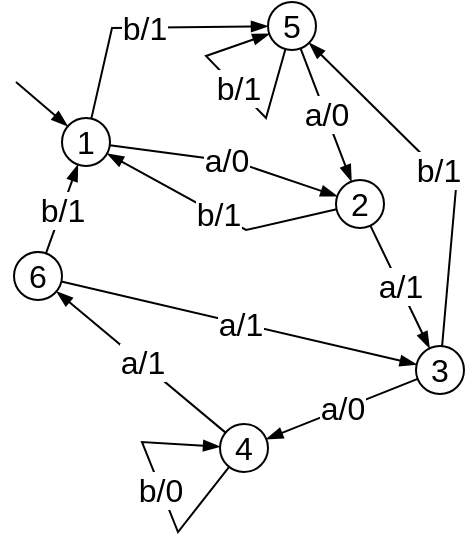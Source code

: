 <mxfile version="21.7.5" type="device">
  <diagram name="Страница — 1" id="svp2YQaz2aHfOG72js31">
    <mxGraphModel dx="872" dy="827" grid="0" gridSize="10" guides="1" tooltips="1" connect="1" arrows="1" fold="1" page="0" pageScale="1" pageWidth="827" pageHeight="1169" math="0" shadow="0">
      <root>
        <mxCell id="0" />
        <mxCell id="1" parent="0" />
        <mxCell id="5e5Drool1029RDPdJJ9p-1" value="1" style="ellipse;whiteSpace=wrap;html=1;fontFamily=Helvetica;fontSize=16;" parent="1" vertex="1">
          <mxGeometry x="-42" y="106" width="24" height="24" as="geometry" />
        </mxCell>
        <mxCell id="5e5Drool1029RDPdJJ9p-2" value="2" style="ellipse;whiteSpace=wrap;html=1;fontFamily=Helvetica;fontSize=16;" parent="1" vertex="1">
          <mxGeometry x="95" y="137" width="24" height="24" as="geometry" />
        </mxCell>
        <mxCell id="5e5Drool1029RDPdJJ9p-5" value="5" style="ellipse;whiteSpace=wrap;html=1;fontFamily=Helvetica;fontSize=16;" parent="1" vertex="1">
          <mxGeometry x="61" y="48" width="24" height="24" as="geometry" />
        </mxCell>
        <mxCell id="5e5Drool1029RDPdJJ9p-10" value="b/1" style="edgeStyle=none;shape=connector;rounded=0;orthogonalLoop=1;jettySize=auto;html=1;labelBackgroundColor=default;fontFamily=Helvetica;fontSize=16;fontColor=default;endArrow=blockThin;endFill=1;" parent="1" source="5e5Drool1029RDPdJJ9p-1" target="5e5Drool1029RDPdJJ9p-5" edge="1">
          <mxGeometry x="0.005" relative="1" as="geometry">
            <mxPoint x="38" y="135" as="sourcePoint" />
            <mxPoint x="132" y="222" as="targetPoint" />
            <Array as="points">
              <mxPoint x="-17" y="61" />
            </Array>
            <mxPoint as="offset" />
          </mxGeometry>
        </mxCell>
        <mxCell id="5e5Drool1029RDPdJJ9p-15" style="edgeStyle=none;shape=connector;rounded=0;orthogonalLoop=1;jettySize=auto;html=1;labelBackgroundColor=default;fontFamily=Helvetica;fontSize=16;fontColor=default;endArrow=blockThin;endFill=1;" parent="1" target="5e5Drool1029RDPdJJ9p-1" edge="1">
          <mxGeometry relative="1" as="geometry">
            <mxPoint x="-65" y="88" as="sourcePoint" />
            <mxPoint x="-20.0" y="113.726" as="targetPoint" />
          </mxGeometry>
        </mxCell>
        <mxCell id="Qa4QHLr7aCHY2gj8fnbk-11" value="a/0" style="edgeStyle=none;shape=connector;rounded=0;orthogonalLoop=1;jettySize=auto;html=1;labelBackgroundColor=default;fontFamily=Helvetica;fontSize=16;fontColor=default;endArrow=blockThin;endFill=1;" parent="1" source="5e5Drool1029RDPdJJ9p-1" target="5e5Drool1029RDPdJJ9p-2" edge="1">
          <mxGeometry relative="1" as="geometry">
            <mxPoint x="57.84" y="264.09" as="sourcePoint" />
            <mxPoint x="128.84" y="230.09" as="targetPoint" />
            <Array as="points">
              <mxPoint x="45" y="128" />
            </Array>
          </mxGeometry>
        </mxCell>
        <mxCell id="Qa4QHLr7aCHY2gj8fnbk-20" value="3" style="ellipse;whiteSpace=wrap;html=1;fontFamily=Helvetica;fontSize=16;" parent="1" vertex="1">
          <mxGeometry x="135" y="220" width="24" height="24" as="geometry" />
        </mxCell>
        <mxCell id="Qa4QHLr7aCHY2gj8fnbk-21" value="a/1" style="edgeStyle=none;shape=connector;rounded=0;orthogonalLoop=1;jettySize=auto;html=1;labelBackgroundColor=default;fontFamily=Helvetica;fontSize=16;fontColor=default;endArrow=blockThin;endFill=1;" parent="1" source="5e5Drool1029RDPdJJ9p-2" target="Qa4QHLr7aCHY2gj8fnbk-20" edge="1">
          <mxGeometry relative="1" as="geometry">
            <mxPoint x="152.51" y="161.49" as="sourcePoint" />
            <mxPoint x="202.51" y="111.49" as="targetPoint" />
            <Array as="points" />
          </mxGeometry>
        </mxCell>
        <mxCell id="Qa4QHLr7aCHY2gj8fnbk-24" value="a/0" style="edgeStyle=none;shape=connector;rounded=0;orthogonalLoop=1;jettySize=auto;html=1;labelBackgroundColor=default;fontFamily=Helvetica;fontSize=16;fontColor=default;endArrow=blockThin;endFill=1;" parent="1" source="5e5Drool1029RDPdJJ9p-5" target="5e5Drool1029RDPdJJ9p-2" edge="1">
          <mxGeometry relative="1" as="geometry">
            <mxPoint x="86" y="102" as="sourcePoint" />
            <mxPoint x="177" y="102" as="targetPoint" />
            <Array as="points" />
          </mxGeometry>
        </mxCell>
        <mxCell id="Qa4QHLr7aCHY2gj8fnbk-25" value="4" style="ellipse;whiteSpace=wrap;html=1;fontFamily=Helvetica;fontSize=16;" parent="1" vertex="1">
          <mxGeometry x="37" y="259" width="24" height="24" as="geometry" />
        </mxCell>
        <mxCell id="Qa4QHLr7aCHY2gj8fnbk-29" value="a/0" style="edgeStyle=none;shape=connector;rounded=0;orthogonalLoop=1;jettySize=auto;html=1;labelBackgroundColor=default;fontFamily=Helvetica;fontSize=16;fontColor=default;endArrow=blockThin;endFill=1;" parent="1" source="Qa4QHLr7aCHY2gj8fnbk-20" target="Qa4QHLr7aCHY2gj8fnbk-25" edge="1">
          <mxGeometry relative="1" as="geometry">
            <mxPoint x="75.84" y="201.49" as="sourcePoint" />
            <mxPoint x="105.84" y="262.49" as="targetPoint" />
            <Array as="points" />
          </mxGeometry>
        </mxCell>
        <mxCell id="Qa4QHLr7aCHY2gj8fnbk-30" value="6" style="ellipse;whiteSpace=wrap;html=1;fontFamily=Helvetica;fontSize=16;" parent="1" vertex="1">
          <mxGeometry x="-66" y="173" width="24" height="24" as="geometry" />
        </mxCell>
        <mxCell id="Qa4QHLr7aCHY2gj8fnbk-31" value="b/1" style="edgeStyle=none;shape=connector;rounded=0;orthogonalLoop=1;jettySize=auto;html=1;labelBackgroundColor=default;fontFamily=Helvetica;fontSize=16;fontColor=default;endArrow=blockThin;endFill=1;" parent="1" source="Qa4QHLr7aCHY2gj8fnbk-30" target="5e5Drool1029RDPdJJ9p-1" edge="1">
          <mxGeometry relative="1" as="geometry">
            <mxPoint x="65.09" y="191.57" as="sourcePoint" />
            <mxPoint x="-8.91" y="201.57" as="targetPoint" />
            <Array as="points" />
          </mxGeometry>
        </mxCell>
        <mxCell id="Qa4QHLr7aCHY2gj8fnbk-32" value="b/1" style="edgeStyle=none;shape=connector;rounded=0;orthogonalLoop=1;jettySize=auto;html=1;labelBackgroundColor=default;fontFamily=Helvetica;fontSize=16;fontColor=default;endArrow=blockThin;endFill=1;" parent="1" source="5e5Drool1029RDPdJJ9p-2" target="5e5Drool1029RDPdJJ9p-1" edge="1">
          <mxGeometry relative="1" as="geometry">
            <mxPoint x="59" y="192" as="sourcePoint" />
            <mxPoint x="33.96" y="166.4" as="targetPoint" />
            <Array as="points">
              <mxPoint x="50" y="162" />
            </Array>
          </mxGeometry>
        </mxCell>
        <mxCell id="Qa4QHLr7aCHY2gj8fnbk-33" value="b/1" style="edgeStyle=none;shape=connector;rounded=0;orthogonalLoop=1;jettySize=auto;html=1;labelBackgroundColor=default;fontFamily=Helvetica;fontSize=16;fontColor=default;endArrow=blockThin;endFill=1;" parent="1" source="Qa4QHLr7aCHY2gj8fnbk-20" target="5e5Drool1029RDPdJJ9p-5" edge="1">
          <mxGeometry relative="1" as="geometry">
            <mxPoint x="221.27" y="129.45" as="sourcePoint" />
            <mxPoint x="130.27" y="129.45" as="targetPoint" />
            <Array as="points">
              <mxPoint x="155" y="141" />
            </Array>
          </mxGeometry>
        </mxCell>
        <mxCell id="Qa4QHLr7aCHY2gj8fnbk-34" value="b/1" style="edgeStyle=none;shape=connector;rounded=0;orthogonalLoop=1;jettySize=auto;html=1;labelBackgroundColor=default;fontFamily=Helvetica;fontSize=16;fontColor=default;endArrow=blockThin;endFill=1;" parent="1" source="5e5Drool1029RDPdJJ9p-5" target="5e5Drool1029RDPdJJ9p-5" edge="1">
          <mxGeometry relative="1" as="geometry">
            <mxPoint x="84.71" y="189.45" as="sourcePoint" />
            <mxPoint x="18" y="68" as="targetPoint" />
            <Array as="points">
              <mxPoint x="60" y="106" />
              <mxPoint x="30" y="75" />
            </Array>
          </mxGeometry>
        </mxCell>
        <mxCell id="Qa4QHLr7aCHY2gj8fnbk-36" value="a/1" style="edgeStyle=none;shape=connector;rounded=0;orthogonalLoop=1;jettySize=auto;html=1;labelBackgroundColor=default;fontFamily=Helvetica;fontSize=16;fontColor=default;endArrow=blockThin;endFill=1;" parent="1" source="Qa4QHLr7aCHY2gj8fnbk-30" target="Qa4QHLr7aCHY2gj8fnbk-20" edge="1">
          <mxGeometry x="0.002" relative="1" as="geometry">
            <mxPoint x="-9.16" y="166.17" as="sourcePoint" />
            <mxPoint x="20.84" y="227.17" as="targetPoint" />
            <Array as="points" />
            <mxPoint as="offset" />
          </mxGeometry>
        </mxCell>
        <mxCell id="Qa4QHLr7aCHY2gj8fnbk-37" value="b/0" style="edgeStyle=none;shape=connector;rounded=0;orthogonalLoop=1;jettySize=auto;html=1;labelBackgroundColor=default;fontFamily=Helvetica;fontSize=16;fontColor=default;endArrow=blockThin;endFill=1;" parent="1" source="Qa4QHLr7aCHY2gj8fnbk-25" target="Qa4QHLr7aCHY2gj8fnbk-25" edge="1">
          <mxGeometry relative="1" as="geometry">
            <mxPoint x="9" y="245.07" as="sourcePoint" />
            <mxPoint x="1" y="237.07" as="targetPoint" />
            <Array as="points">
              <mxPoint x="16" y="313" />
              <mxPoint x="-2" y="268" />
            </Array>
          </mxGeometry>
        </mxCell>
        <mxCell id="Qa4QHLr7aCHY2gj8fnbk-38" value="a/1" style="edgeStyle=none;shape=connector;rounded=0;orthogonalLoop=1;jettySize=auto;html=1;labelBackgroundColor=default;fontFamily=Helvetica;fontSize=16;fontColor=default;endArrow=blockThin;endFill=1;" parent="1" source="Qa4QHLr7aCHY2gj8fnbk-25" target="Qa4QHLr7aCHY2gj8fnbk-30" edge="1">
          <mxGeometry relative="1" as="geometry">
            <mxPoint x="-92.31" y="206.28" as="sourcePoint" />
            <mxPoint x="84.69" y="247.28" as="targetPoint" />
            <Array as="points" />
          </mxGeometry>
        </mxCell>
      </root>
    </mxGraphModel>
  </diagram>
</mxfile>
